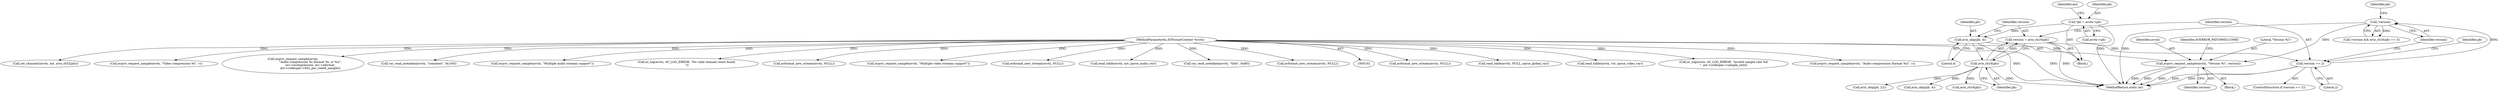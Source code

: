 digraph "0_FFmpeg_4f05e2e2dc1a89f38cd9f0960a6561083d714f1e@pointer" {
"1000617" [label="(Call,avpriv_request_sample(avctx, \"Version %i\", version))"];
"1000103" [label="(MethodParameterIn,AVFormatContext *avctx)"];
"1000422" [label="(Call,!version)"];
"1000136" [label="(Call,version == 2)"];
"1000131" [label="(Call,version = avio_rb16(pb))"];
"1000133" [label="(Call,avio_rb16(pb))"];
"1000128" [label="(Call,avio_skip(pb, 4))"];
"1000112" [label="(Call,*pb = avctx->pb)"];
"1000574" [label="(Call,avformat_new_stream(avctx, NULL))"];
"1000426" [label="(Identifier,pb)"];
"1000436" [label="(Call,read_table(avctx, NULL, parse_global_var))"];
"1000128" [label="(Call,avio_skip(pb, 4))"];
"1000425" [label="(Call,avio_rb16(pb))"];
"1000134" [label="(Identifier,pb)"];
"1000119" [label="(Identifier,ast)"];
"1000114" [label="(Call,avctx->pb)"];
"1000594" [label="(Call,read_table(avctx, vst, parse_video_var))"];
"1000132" [label="(Identifier,version)"];
"1000622" [label="(Identifier,AVERROR_PATCHWELCOME)"];
"1000288" [label="(Call,av_log(avctx, AV_LOG_ERROR, \"Invalid sample rate %d\n\", ast->codecpar->sample_rate))"];
"1000336" [label="(Call,avpriv_request_sample(avctx, \"Audio compression (format %i)\", v))"];
"1000137" [label="(Identifier,version)"];
"1000310" [label="(Call,set_channels(avctx, ast, avio_rb32(pb)))"];
"1000113" [label="(Identifier,pb)"];
"1000422" [label="(Call,!version)"];
"1000135" [label="(ControlStructure,if (version == 2))"];
"1000131" [label="(Call,version = avio_rb16(pb))"];
"1000625" [label="(MethodReturn,static int)"];
"1000421" [label="(Call,!version && avio_rb16(pb) == 3)"];
"1000619" [label="(Literal,\"Version %i\")"];
"1000616" [label="(Block,)"];
"1000226" [label="(Call,avpriv_request_sample(avctx, \"Video compression %i\", v))"];
"1000518" [label="(Call,avpriv_request_sample(avctx,\n                                      \"Audio compression %i (format %i, sr %i)\",\n                                      mv->acompression, mv->aformat,\n                                      ast->codecpar->bits_per_coded_sample))"];
"1000423" [label="(Identifier,version)"];
"1000136" [label="(Call,version == 2)"];
"1000142" [label="(Call,avio_skip(pb, 22))"];
"1000130" [label="(Literal,4)"];
"1000347" [label="(Call,var_read_metadata(avctx, \"comment\", 0x100))"];
"1000133" [label="(Call,avio_rb16(pb))"];
"1000143" [label="(Identifier,pb)"];
"1000450" [label="(Call,avpriv_request_sample(avctx, \"Multiple audio streams support\"))"];
"1000618" [label="(Identifier,avctx)"];
"1000548" [label="(Call,av_log(avctx, AV_LOG_ERROR, \"No valid channel count found.\n\"))"];
"1000147" [label="(Call,avformat_new_stream(avctx, NULL))"];
"1000429" [label="(Call,avio_skip(pb, 4))"];
"1000104" [label="(Block,)"];
"1000561" [label="(Call,avpriv_request_sample(avctx, \"Multiple video streams support\"))"];
"1000620" [label="(Identifier,version)"];
"1000463" [label="(Call,avformat_new_stream(avctx, NULL))"];
"1000481" [label="(Call,read_table(avctx, ast, parse_audio_var))"];
"1000343" [label="(Call,var_read_metadata(avctx, \"title\", 0x80))"];
"1000138" [label="(Literal,2)"];
"1000158" [label="(Call,avformat_new_stream(avctx, NULL))"];
"1000129" [label="(Identifier,pb)"];
"1000112" [label="(Call,*pb = avctx->pb)"];
"1000617" [label="(Call,avpriv_request_sample(avctx, \"Version %i\", version))"];
"1000103" [label="(MethodParameterIn,AVFormatContext *avctx)"];
"1000617" -> "1000616"  [label="AST: "];
"1000617" -> "1000620"  [label="CFG: "];
"1000618" -> "1000617"  [label="AST: "];
"1000619" -> "1000617"  [label="AST: "];
"1000620" -> "1000617"  [label="AST: "];
"1000622" -> "1000617"  [label="CFG: "];
"1000617" -> "1000625"  [label="DDG: "];
"1000617" -> "1000625"  [label="DDG: "];
"1000617" -> "1000625"  [label="DDG: "];
"1000103" -> "1000617"  [label="DDG: "];
"1000422" -> "1000617"  [label="DDG: "];
"1000103" -> "1000102"  [label="AST: "];
"1000103" -> "1000625"  [label="DDG: "];
"1000103" -> "1000147"  [label="DDG: "];
"1000103" -> "1000158"  [label="DDG: "];
"1000103" -> "1000226"  [label="DDG: "];
"1000103" -> "1000288"  [label="DDG: "];
"1000103" -> "1000310"  [label="DDG: "];
"1000103" -> "1000336"  [label="DDG: "];
"1000103" -> "1000343"  [label="DDG: "];
"1000103" -> "1000347"  [label="DDG: "];
"1000103" -> "1000436"  [label="DDG: "];
"1000103" -> "1000450"  [label="DDG: "];
"1000103" -> "1000463"  [label="DDG: "];
"1000103" -> "1000481"  [label="DDG: "];
"1000103" -> "1000518"  [label="DDG: "];
"1000103" -> "1000548"  [label="DDG: "];
"1000103" -> "1000561"  [label="DDG: "];
"1000103" -> "1000574"  [label="DDG: "];
"1000103" -> "1000594"  [label="DDG: "];
"1000422" -> "1000421"  [label="AST: "];
"1000422" -> "1000423"  [label="CFG: "];
"1000423" -> "1000422"  [label="AST: "];
"1000426" -> "1000422"  [label="CFG: "];
"1000421" -> "1000422"  [label="CFG: "];
"1000422" -> "1000625"  [label="DDG: "];
"1000422" -> "1000421"  [label="DDG: "];
"1000136" -> "1000422"  [label="DDG: "];
"1000136" -> "1000135"  [label="AST: "];
"1000136" -> "1000138"  [label="CFG: "];
"1000137" -> "1000136"  [label="AST: "];
"1000138" -> "1000136"  [label="AST: "];
"1000143" -> "1000136"  [label="CFG: "];
"1000423" -> "1000136"  [label="CFG: "];
"1000136" -> "1000625"  [label="DDG: "];
"1000136" -> "1000625"  [label="DDG: "];
"1000131" -> "1000136"  [label="DDG: "];
"1000131" -> "1000104"  [label="AST: "];
"1000131" -> "1000133"  [label="CFG: "];
"1000132" -> "1000131"  [label="AST: "];
"1000133" -> "1000131"  [label="AST: "];
"1000137" -> "1000131"  [label="CFG: "];
"1000131" -> "1000625"  [label="DDG: "];
"1000133" -> "1000131"  [label="DDG: "];
"1000133" -> "1000134"  [label="CFG: "];
"1000134" -> "1000133"  [label="AST: "];
"1000133" -> "1000625"  [label="DDG: "];
"1000128" -> "1000133"  [label="DDG: "];
"1000133" -> "1000142"  [label="DDG: "];
"1000133" -> "1000425"  [label="DDG: "];
"1000133" -> "1000429"  [label="DDG: "];
"1000128" -> "1000104"  [label="AST: "];
"1000128" -> "1000130"  [label="CFG: "];
"1000129" -> "1000128"  [label="AST: "];
"1000130" -> "1000128"  [label="AST: "];
"1000132" -> "1000128"  [label="CFG: "];
"1000128" -> "1000625"  [label="DDG: "];
"1000112" -> "1000128"  [label="DDG: "];
"1000112" -> "1000104"  [label="AST: "];
"1000112" -> "1000114"  [label="CFG: "];
"1000113" -> "1000112"  [label="AST: "];
"1000114" -> "1000112"  [label="AST: "];
"1000119" -> "1000112"  [label="CFG: "];
"1000112" -> "1000625"  [label="DDG: "];
}

